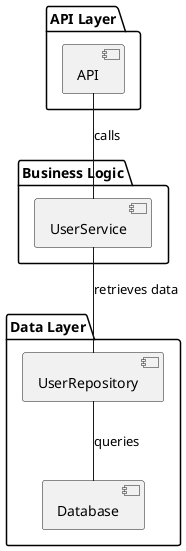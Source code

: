 @startuml component-diagram

package "API Layer" {
  [API] 
}

package "Business Logic" {
  [UserService]
}

package "Data Layer" {
  [UserRepository]
  [Database]
}

[API] -- [UserService] : "calls"
[UserService] -- [UserRepository] : "retrieves data"
[UserRepository] -- [Database] : "queries"

@enduml
